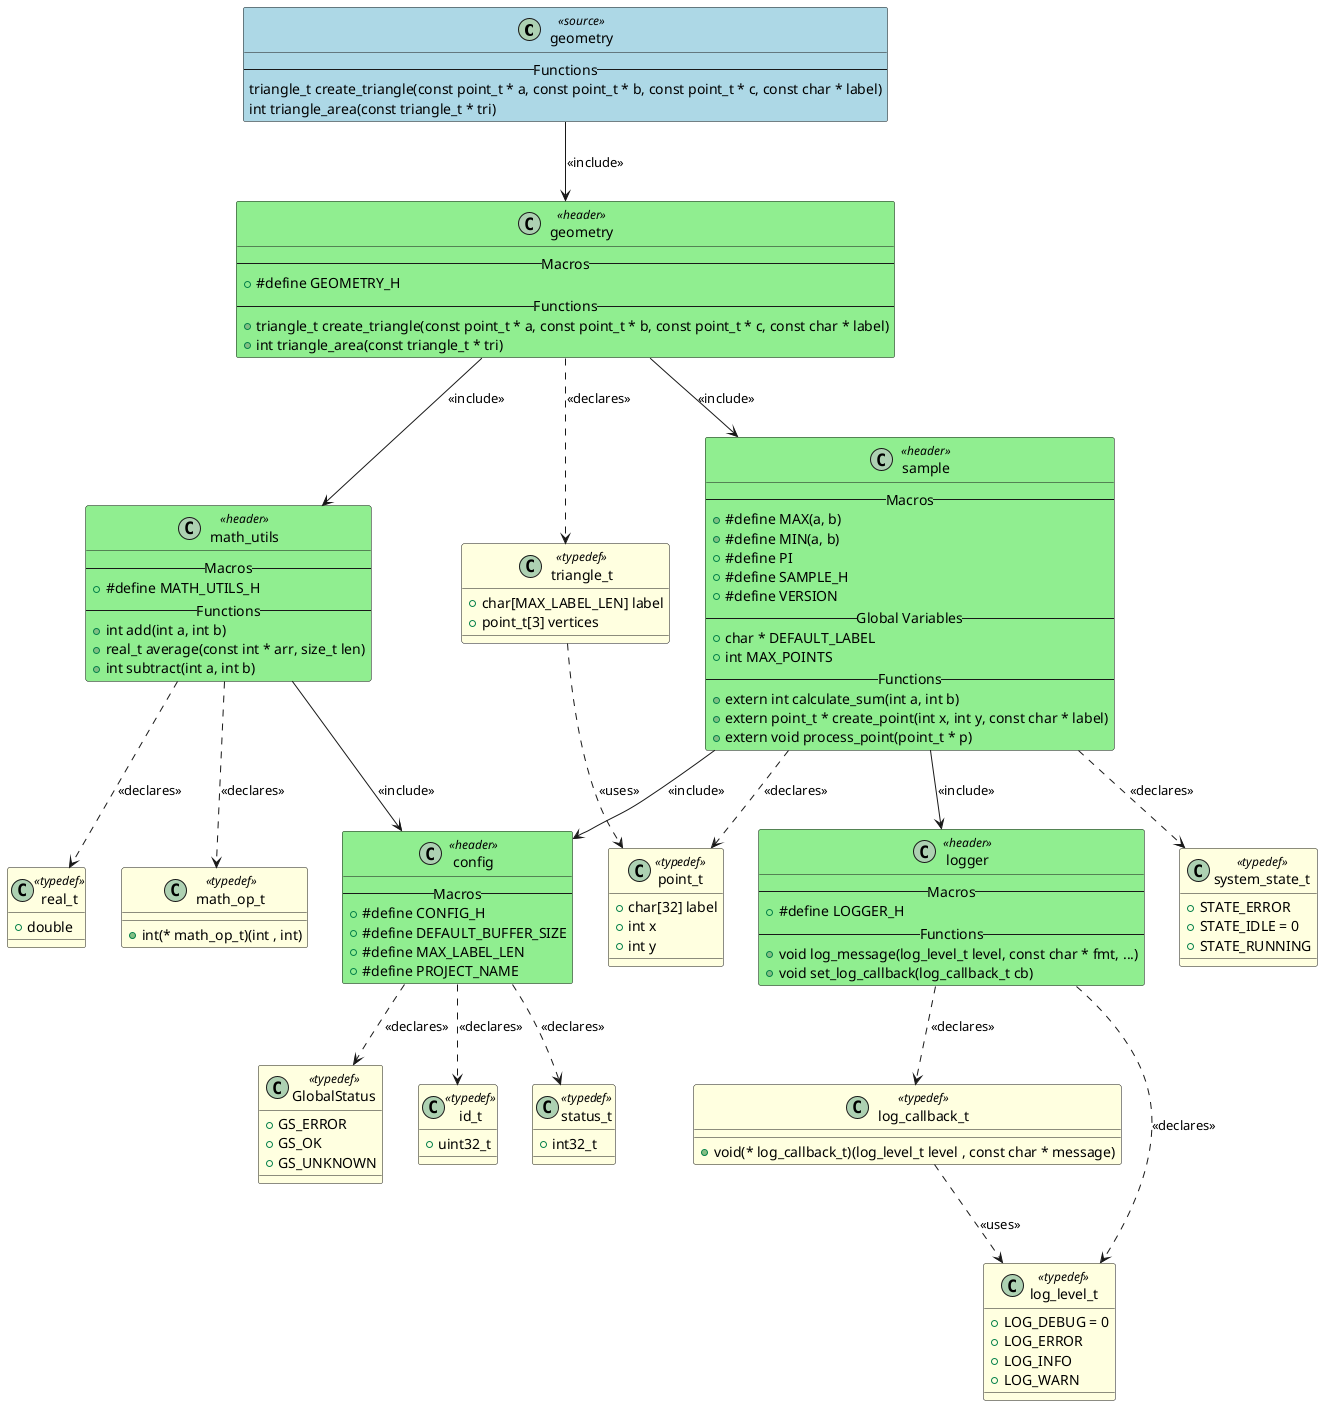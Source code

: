 @startuml geometry

class "geometry" as GEOMETRY <<source>> #LightBlue
{
    -- Functions --
    triangle_t create_triangle(const point_t * a, const point_t * b, const point_t * c, const char * label)
    int triangle_area(const triangle_t * tri)
}

class "config" as HEADER_CONFIG <<header>> #LightGreen
{
    -- Macros --
    + #define CONFIG_H
    + #define DEFAULT_BUFFER_SIZE
    + #define MAX_LABEL_LEN
    + #define PROJECT_NAME
}

class "geometry" as HEADER_GEOMETRY <<header>> #LightGreen
{
    -- Macros --
    + #define GEOMETRY_H
    -- Functions --
    + triangle_t create_triangle(const point_t * a, const point_t * b, const point_t * c, const char * label)
    + int triangle_area(const triangle_t * tri)
}

class "logger" as HEADER_LOGGER <<header>> #LightGreen
{
    -- Macros --
    + #define LOGGER_H
    -- Functions --
    + void log_message(log_level_t level, const char * fmt, ...)
    + void set_log_callback(log_callback_t cb)
}

class "math_utils" as HEADER_MATH_UTILS <<header>> #LightGreen
{
    -- Macros --
    + #define MATH_UTILS_H
    -- Functions --
    + int add(int a, int b)
    + real_t average(const int * arr, size_t len)
    + int subtract(int a, int b)
}

class "sample" as HEADER_SAMPLE <<header>> #LightGreen
{
    -- Macros --
    + #define MAX(a, b)
    + #define MIN(a, b)
    + #define PI
    + #define SAMPLE_H
    + #define VERSION
    -- Global Variables --
    + char * DEFAULT_LABEL
    + int MAX_POINTS
    -- Functions --
    + extern int calculate_sum(int a, int b)
    + extern point_t * create_point(int x, int y, const char * label)
    + extern void process_point(point_t * p)
}

class "GlobalStatus" as TYPEDEF_GLOBALSTATUS <<typedef>> #LightYellow
{
    + GS_ERROR
    + GS_OK
    + GS_UNKNOWN
}

class "id_t" as TYPEDEF_ID_T <<typedef>> #LightYellow
{
    + uint32_t
}

class "status_t" as TYPEDEF_STATUS_T <<typedef>> #LightYellow
{
    + int32_t
}

class "triangle_t" as TYPEDEF_TRIANGLE_T <<typedef>> #LightYellow
{
    + char[MAX_LABEL_LEN] label
    + point_t[3] vertices
}

class "log_level_t" as TYPEDEF_LOG_LEVEL_T <<typedef>> #LightYellow
{
    + LOG_DEBUG = 0
    + LOG_ERROR
    + LOG_INFO
    + LOG_WARN
}

class "log_callback_t" as TYPEDEF_LOG_CALLBACK_T <<typedef>> #LightYellow
{
    + void(* log_callback_t)(log_level_t level , const char * message)
}

class "math_op_t" as TYPEDEF_MATH_OP_T <<typedef>> #LightYellow
{
    + int(* math_op_t)(int , int)
}

class "real_t" as TYPEDEF_REAL_T <<typedef>> #LightYellow
{
    + double
}

class "point_t" as TYPEDEF_POINT_T <<typedef>> #LightYellow
{
    + char[32] label
    + int x
    + int y
}

class "system_state_t" as TYPEDEF_SYSTEM_STATE_T <<typedef>> #LightYellow
{
    + STATE_ERROR
    + STATE_IDLE = 0
    + STATE_RUNNING
}


' Include relationships
GEOMETRY --> HEADER_GEOMETRY : <<include>>
HEADER_GEOMETRY --> HEADER_MATH_UTILS : <<include>>
HEADER_GEOMETRY --> HEADER_SAMPLE : <<include>>
HEADER_MATH_UTILS --> HEADER_CONFIG : <<include>>
HEADER_SAMPLE --> HEADER_CONFIG : <<include>>
HEADER_SAMPLE --> HEADER_LOGGER : <<include>>

' Declaration relationships
HEADER_CONFIG ..> TYPEDEF_GLOBALSTATUS : <<declares>>
HEADER_CONFIG ..> TYPEDEF_ID_T : <<declares>>
HEADER_CONFIG ..> TYPEDEF_STATUS_T : <<declares>>
HEADER_GEOMETRY ..> TYPEDEF_TRIANGLE_T : <<declares>>
HEADER_LOGGER ..> TYPEDEF_LOG_LEVEL_T : <<declares>>
HEADER_LOGGER ..> TYPEDEF_LOG_CALLBACK_T : <<declares>>
HEADER_MATH_UTILS ..> TYPEDEF_MATH_OP_T : <<declares>>
HEADER_MATH_UTILS ..> TYPEDEF_REAL_T : <<declares>>
HEADER_SAMPLE ..> TYPEDEF_POINT_T : <<declares>>
HEADER_SAMPLE ..> TYPEDEF_SYSTEM_STATE_T : <<declares>>

' Uses relationships
TYPEDEF_TRIANGLE_T ..> TYPEDEF_POINT_T : <<uses>>
TYPEDEF_LOG_CALLBACK_T ..> TYPEDEF_LOG_LEVEL_T : <<uses>>

@enduml
